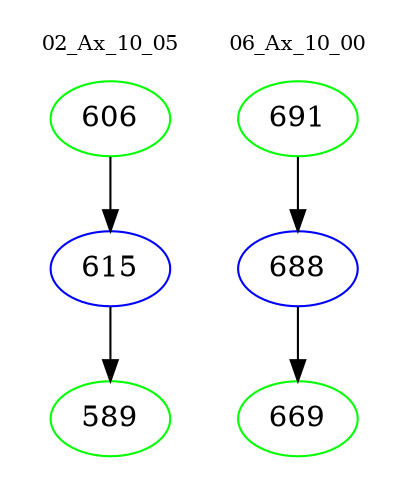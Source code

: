 digraph{
subgraph cluster_0 {
color = white
label = "02_Ax_10_05";
fontsize=10;
T0_606 [label="606", color="green"]
T0_606 -> T0_615 [color="black"]
T0_615 [label="615", color="blue"]
T0_615 -> T0_589 [color="black"]
T0_589 [label="589", color="green"]
}
subgraph cluster_1 {
color = white
label = "06_Ax_10_00";
fontsize=10;
T1_691 [label="691", color="green"]
T1_691 -> T1_688 [color="black"]
T1_688 [label="688", color="blue"]
T1_688 -> T1_669 [color="black"]
T1_669 [label="669", color="green"]
}
}
